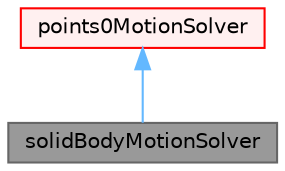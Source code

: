 digraph "solidBodyMotionSolver"
{
 // LATEX_PDF_SIZE
  bgcolor="transparent";
  edge [fontname=Helvetica,fontsize=10,labelfontname=Helvetica,labelfontsize=10];
  node [fontname=Helvetica,fontsize=10,shape=box,height=0.2,width=0.4];
  Node1 [id="Node000001",label="solidBodyMotionSolver",height=0.2,width=0.4,color="gray40", fillcolor="grey60", style="filled", fontcolor="black",tooltip="Solid-body motion of the mesh specified by a run-time selectable motion function."];
  Node2 -> Node1 [id="edge1_Node000001_Node000002",dir="back",color="steelblue1",style="solid",tooltip=" "];
  Node2 [id="Node000002",label="points0MotionSolver",height=0.2,width=0.4,color="red", fillcolor="#FFF0F0", style="filled",URL="$classFoam_1_1points0MotionSolver.html",tooltip="Virtual base class for displacement motion solvers, where the point motion is relative to a set of fi..."];
}

